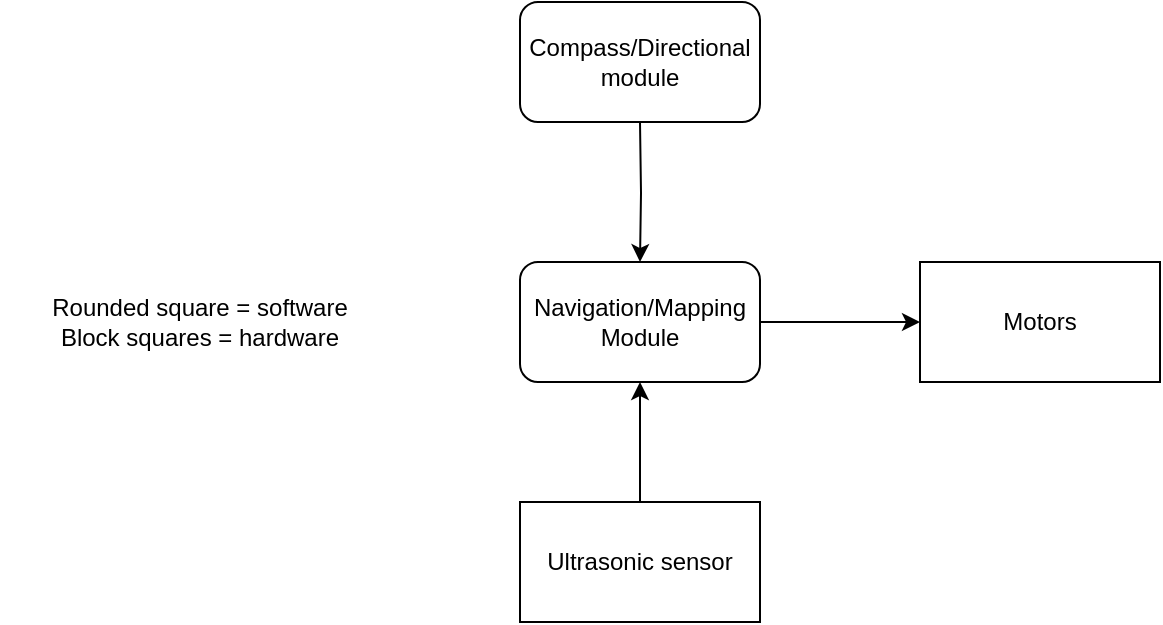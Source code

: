 <mxfile version="20.8.20" type="device"><diagram name="Page-1" id="ni4rjdvWZ6twQv6uYoQE"><mxGraphModel dx="1434" dy="804" grid="1" gridSize="10" guides="1" tooltips="1" connect="1" arrows="1" fold="1" page="1" pageScale="1" pageWidth="1800" pageHeight="1400" math="0" shadow="0"><root><mxCell id="0"/><mxCell id="1" parent="0"/><mxCell id="1jbnWyiAB-D2Q9RUL5HN-2" value="Motors" style="rounded=0;whiteSpace=wrap;html=1;" vertex="1" parent="1"><mxGeometry x="800" y="280" width="120" height="60" as="geometry"/></mxCell><mxCell id="1jbnWyiAB-D2Q9RUL5HN-10" value="" style="edgeStyle=orthogonalEdgeStyle;rounded=0;orthogonalLoop=1;jettySize=auto;html=1;" edge="1" parent="1" target="1jbnWyiAB-D2Q9RUL5HN-9"><mxGeometry relative="1" as="geometry"><mxPoint x="660" y="210" as="sourcePoint"/></mxGeometry></mxCell><mxCell id="1jbnWyiAB-D2Q9RUL5HN-11" value="" style="edgeStyle=orthogonalEdgeStyle;rounded=0;orthogonalLoop=1;jettySize=auto;html=1;" edge="1" parent="1" source="1jbnWyiAB-D2Q9RUL5HN-9" target="1jbnWyiAB-D2Q9RUL5HN-2"><mxGeometry relative="1" as="geometry"/></mxCell><mxCell id="1jbnWyiAB-D2Q9RUL5HN-9" value="Navigation/Mapping Module" style="rounded=1;whiteSpace=wrap;html=1;" vertex="1" parent="1"><mxGeometry x="600" y="280" width="120" height="60" as="geometry"/></mxCell><mxCell id="1jbnWyiAB-D2Q9RUL5HN-13" value="Compass/Directional module" style="rounded=1;whiteSpace=wrap;html=1;" vertex="1" parent="1"><mxGeometry x="600" y="150" width="120" height="60" as="geometry"/></mxCell><mxCell id="1jbnWyiAB-D2Q9RUL5HN-21" value="" style="edgeStyle=orthogonalEdgeStyle;rounded=0;orthogonalLoop=1;jettySize=auto;html=1;" edge="1" parent="1" source="1jbnWyiAB-D2Q9RUL5HN-14" target="1jbnWyiAB-D2Q9RUL5HN-9"><mxGeometry relative="1" as="geometry"/></mxCell><mxCell id="1jbnWyiAB-D2Q9RUL5HN-14" value="Ultrasonic sensor" style="rounded=0;whiteSpace=wrap;html=1;" vertex="1" parent="1"><mxGeometry x="600" y="400" width="120" height="60" as="geometry"/></mxCell><mxCell id="1jbnWyiAB-D2Q9RUL5HN-22" value="Rounded square = software&lt;br&gt;Block squares = hardware" style="text;html=1;strokeColor=none;fillColor=none;align=center;verticalAlign=middle;whiteSpace=wrap;rounded=0;" vertex="1" parent="1"><mxGeometry x="340" y="295" width="200" height="30" as="geometry"/></mxCell></root></mxGraphModel></diagram></mxfile>